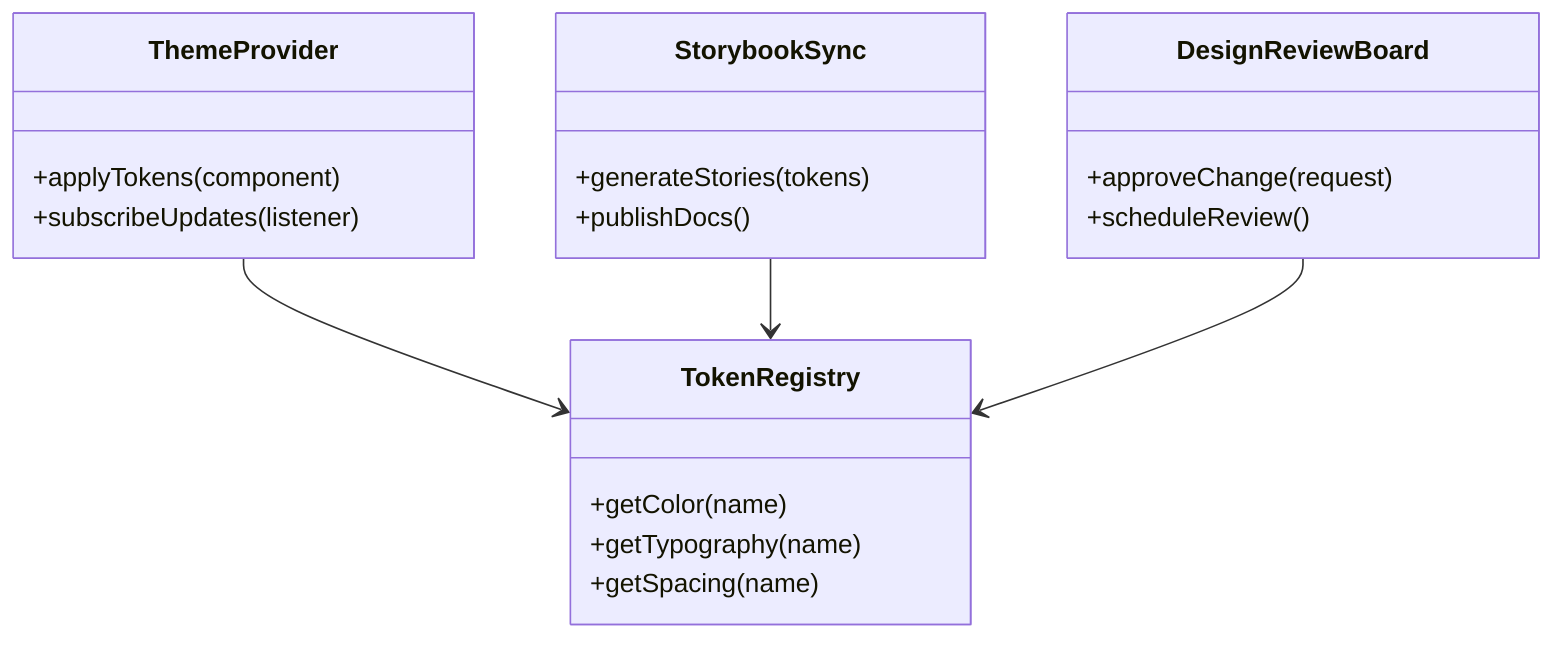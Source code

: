 classDiagram
    class TokenRegistry {
        +getColor(name)
        +getTypography(name)
        +getSpacing(name)
    }
    class ThemeProvider {
        +applyTokens(component)
        +subscribeUpdates(listener)
    }
    class StorybookSync {
        +generateStories(tokens)
        +publishDocs()
    }
    class DesignReviewBoard {
        +approveChange(request)
        +scheduleReview()
    }
    ThemeProvider --> TokenRegistry
    StorybookSync --> TokenRegistry
    DesignReviewBoard --> TokenRegistry